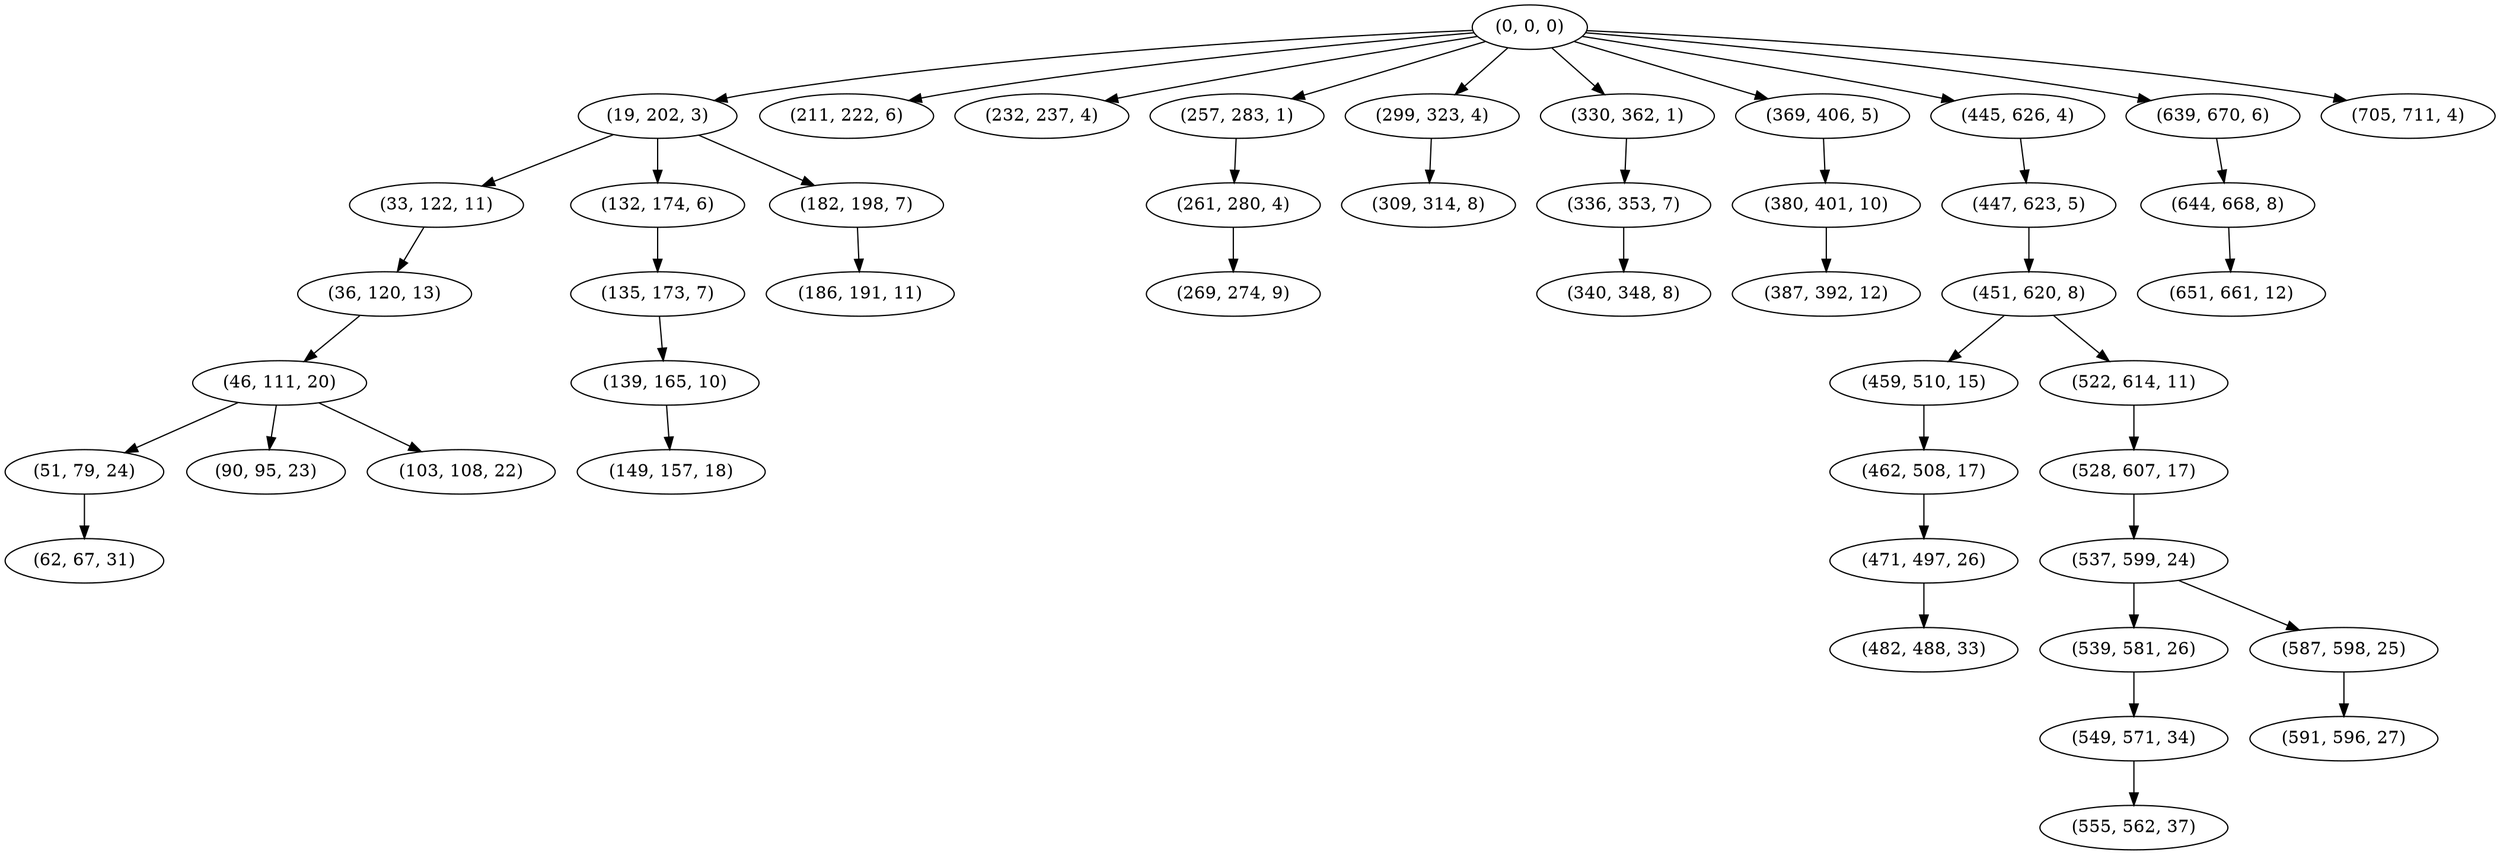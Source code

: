 digraph tree {
    "(0, 0, 0)";
    "(19, 202, 3)";
    "(33, 122, 11)";
    "(36, 120, 13)";
    "(46, 111, 20)";
    "(51, 79, 24)";
    "(62, 67, 31)";
    "(90, 95, 23)";
    "(103, 108, 22)";
    "(132, 174, 6)";
    "(135, 173, 7)";
    "(139, 165, 10)";
    "(149, 157, 18)";
    "(182, 198, 7)";
    "(186, 191, 11)";
    "(211, 222, 6)";
    "(232, 237, 4)";
    "(257, 283, 1)";
    "(261, 280, 4)";
    "(269, 274, 9)";
    "(299, 323, 4)";
    "(309, 314, 8)";
    "(330, 362, 1)";
    "(336, 353, 7)";
    "(340, 348, 8)";
    "(369, 406, 5)";
    "(380, 401, 10)";
    "(387, 392, 12)";
    "(445, 626, 4)";
    "(447, 623, 5)";
    "(451, 620, 8)";
    "(459, 510, 15)";
    "(462, 508, 17)";
    "(471, 497, 26)";
    "(482, 488, 33)";
    "(522, 614, 11)";
    "(528, 607, 17)";
    "(537, 599, 24)";
    "(539, 581, 26)";
    "(549, 571, 34)";
    "(555, 562, 37)";
    "(587, 598, 25)";
    "(591, 596, 27)";
    "(639, 670, 6)";
    "(644, 668, 8)";
    "(651, 661, 12)";
    "(705, 711, 4)";
    "(0, 0, 0)" -> "(19, 202, 3)";
    "(0, 0, 0)" -> "(211, 222, 6)";
    "(0, 0, 0)" -> "(232, 237, 4)";
    "(0, 0, 0)" -> "(257, 283, 1)";
    "(0, 0, 0)" -> "(299, 323, 4)";
    "(0, 0, 0)" -> "(330, 362, 1)";
    "(0, 0, 0)" -> "(369, 406, 5)";
    "(0, 0, 0)" -> "(445, 626, 4)";
    "(0, 0, 0)" -> "(639, 670, 6)";
    "(0, 0, 0)" -> "(705, 711, 4)";
    "(19, 202, 3)" -> "(33, 122, 11)";
    "(19, 202, 3)" -> "(132, 174, 6)";
    "(19, 202, 3)" -> "(182, 198, 7)";
    "(33, 122, 11)" -> "(36, 120, 13)";
    "(36, 120, 13)" -> "(46, 111, 20)";
    "(46, 111, 20)" -> "(51, 79, 24)";
    "(46, 111, 20)" -> "(90, 95, 23)";
    "(46, 111, 20)" -> "(103, 108, 22)";
    "(51, 79, 24)" -> "(62, 67, 31)";
    "(132, 174, 6)" -> "(135, 173, 7)";
    "(135, 173, 7)" -> "(139, 165, 10)";
    "(139, 165, 10)" -> "(149, 157, 18)";
    "(182, 198, 7)" -> "(186, 191, 11)";
    "(257, 283, 1)" -> "(261, 280, 4)";
    "(261, 280, 4)" -> "(269, 274, 9)";
    "(299, 323, 4)" -> "(309, 314, 8)";
    "(330, 362, 1)" -> "(336, 353, 7)";
    "(336, 353, 7)" -> "(340, 348, 8)";
    "(369, 406, 5)" -> "(380, 401, 10)";
    "(380, 401, 10)" -> "(387, 392, 12)";
    "(445, 626, 4)" -> "(447, 623, 5)";
    "(447, 623, 5)" -> "(451, 620, 8)";
    "(451, 620, 8)" -> "(459, 510, 15)";
    "(451, 620, 8)" -> "(522, 614, 11)";
    "(459, 510, 15)" -> "(462, 508, 17)";
    "(462, 508, 17)" -> "(471, 497, 26)";
    "(471, 497, 26)" -> "(482, 488, 33)";
    "(522, 614, 11)" -> "(528, 607, 17)";
    "(528, 607, 17)" -> "(537, 599, 24)";
    "(537, 599, 24)" -> "(539, 581, 26)";
    "(537, 599, 24)" -> "(587, 598, 25)";
    "(539, 581, 26)" -> "(549, 571, 34)";
    "(549, 571, 34)" -> "(555, 562, 37)";
    "(587, 598, 25)" -> "(591, 596, 27)";
    "(639, 670, 6)" -> "(644, 668, 8)";
    "(644, 668, 8)" -> "(651, 661, 12)";
}
